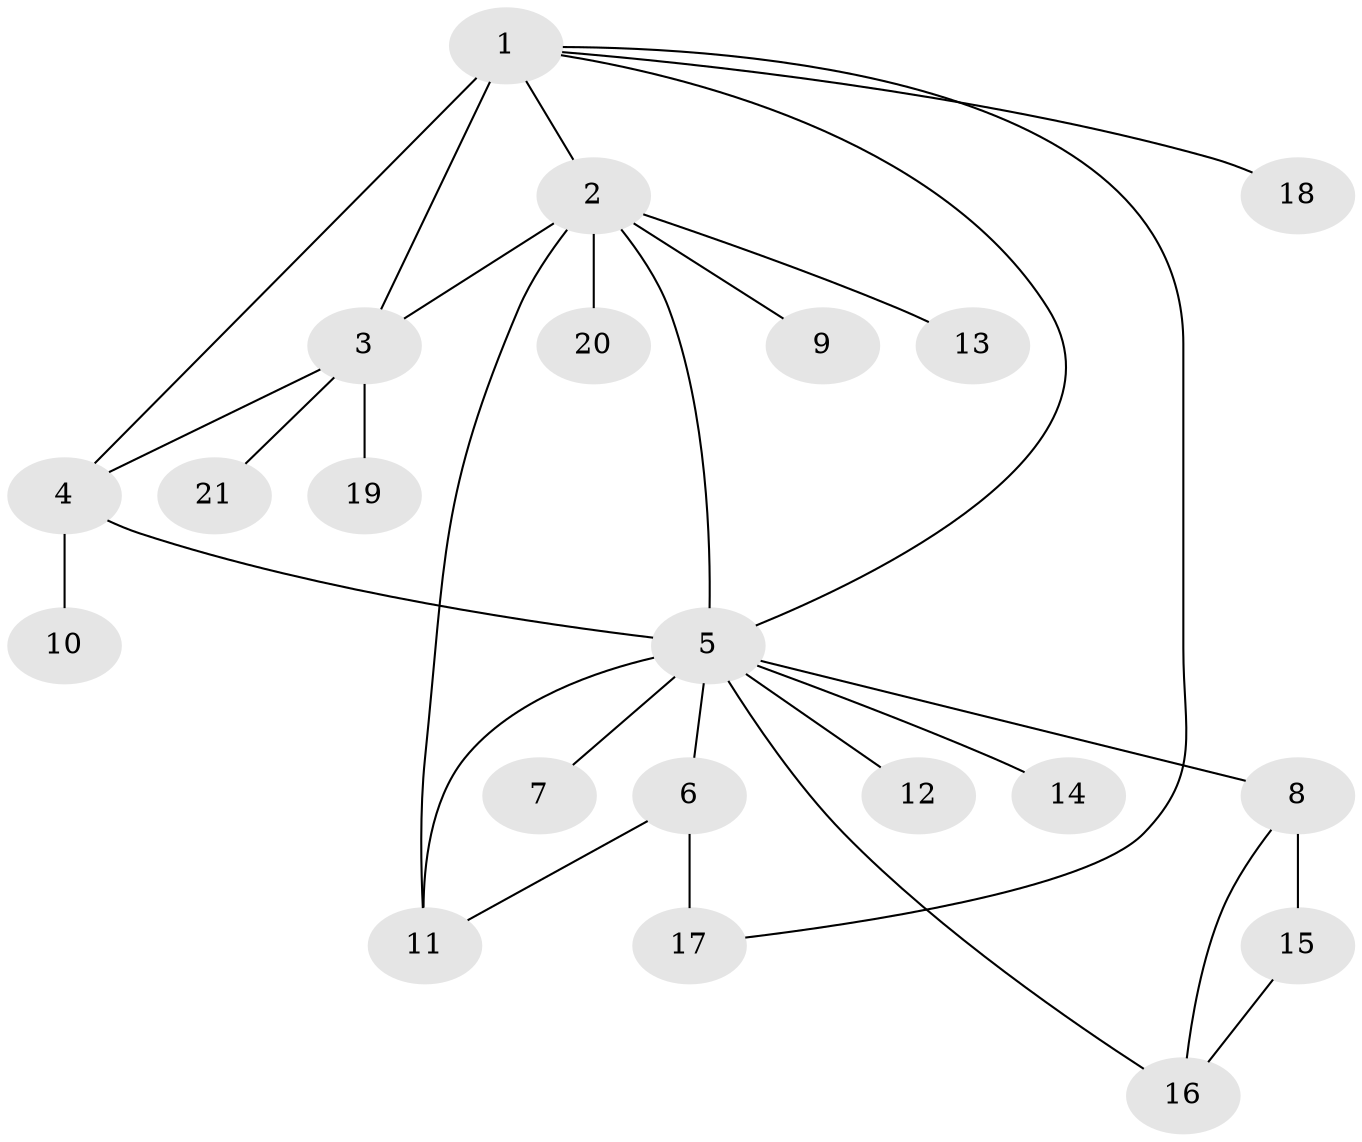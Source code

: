 // original degree distribution, {13: 0.014925373134328358, 14: 0.014925373134328358, 5: 0.029850746268656716, 7: 0.014925373134328358, 1: 0.5074626865671642, 16: 0.014925373134328358, 2: 0.26865671641791045, 6: 0.014925373134328358, 3: 0.08955223880597014, 4: 0.029850746268656716}
// Generated by graph-tools (version 1.1) at 2025/50/03/04/25 22:50:09]
// undirected, 21 vertices, 29 edges
graph export_dot {
  node [color=gray90,style=filled];
  1;
  2;
  3;
  4;
  5;
  6;
  7;
  8;
  9;
  10;
  11;
  12;
  13;
  14;
  15;
  16;
  17;
  18;
  19;
  20;
  21;
  1 -- 2 [weight=1.0];
  1 -- 3 [weight=4.0];
  1 -- 4 [weight=1.0];
  1 -- 5 [weight=1.0];
  1 -- 17 [weight=2.0];
  1 -- 18 [weight=1.0];
  2 -- 3 [weight=1.0];
  2 -- 5 [weight=1.0];
  2 -- 9 [weight=1.0];
  2 -- 11 [weight=1.0];
  2 -- 13 [weight=1.0];
  2 -- 20 [weight=1.0];
  3 -- 4 [weight=1.0];
  3 -- 19 [weight=1.0];
  3 -- 21 [weight=1.0];
  4 -- 5 [weight=2.0];
  4 -- 10 [weight=1.0];
  5 -- 6 [weight=1.0];
  5 -- 7 [weight=1.0];
  5 -- 8 [weight=1.0];
  5 -- 11 [weight=1.0];
  5 -- 12 [weight=1.0];
  5 -- 14 [weight=1.0];
  5 -- 16 [weight=1.0];
  6 -- 11 [weight=1.0];
  6 -- 17 [weight=1.0];
  8 -- 15 [weight=1.0];
  8 -- 16 [weight=1.0];
  15 -- 16 [weight=1.0];
}
